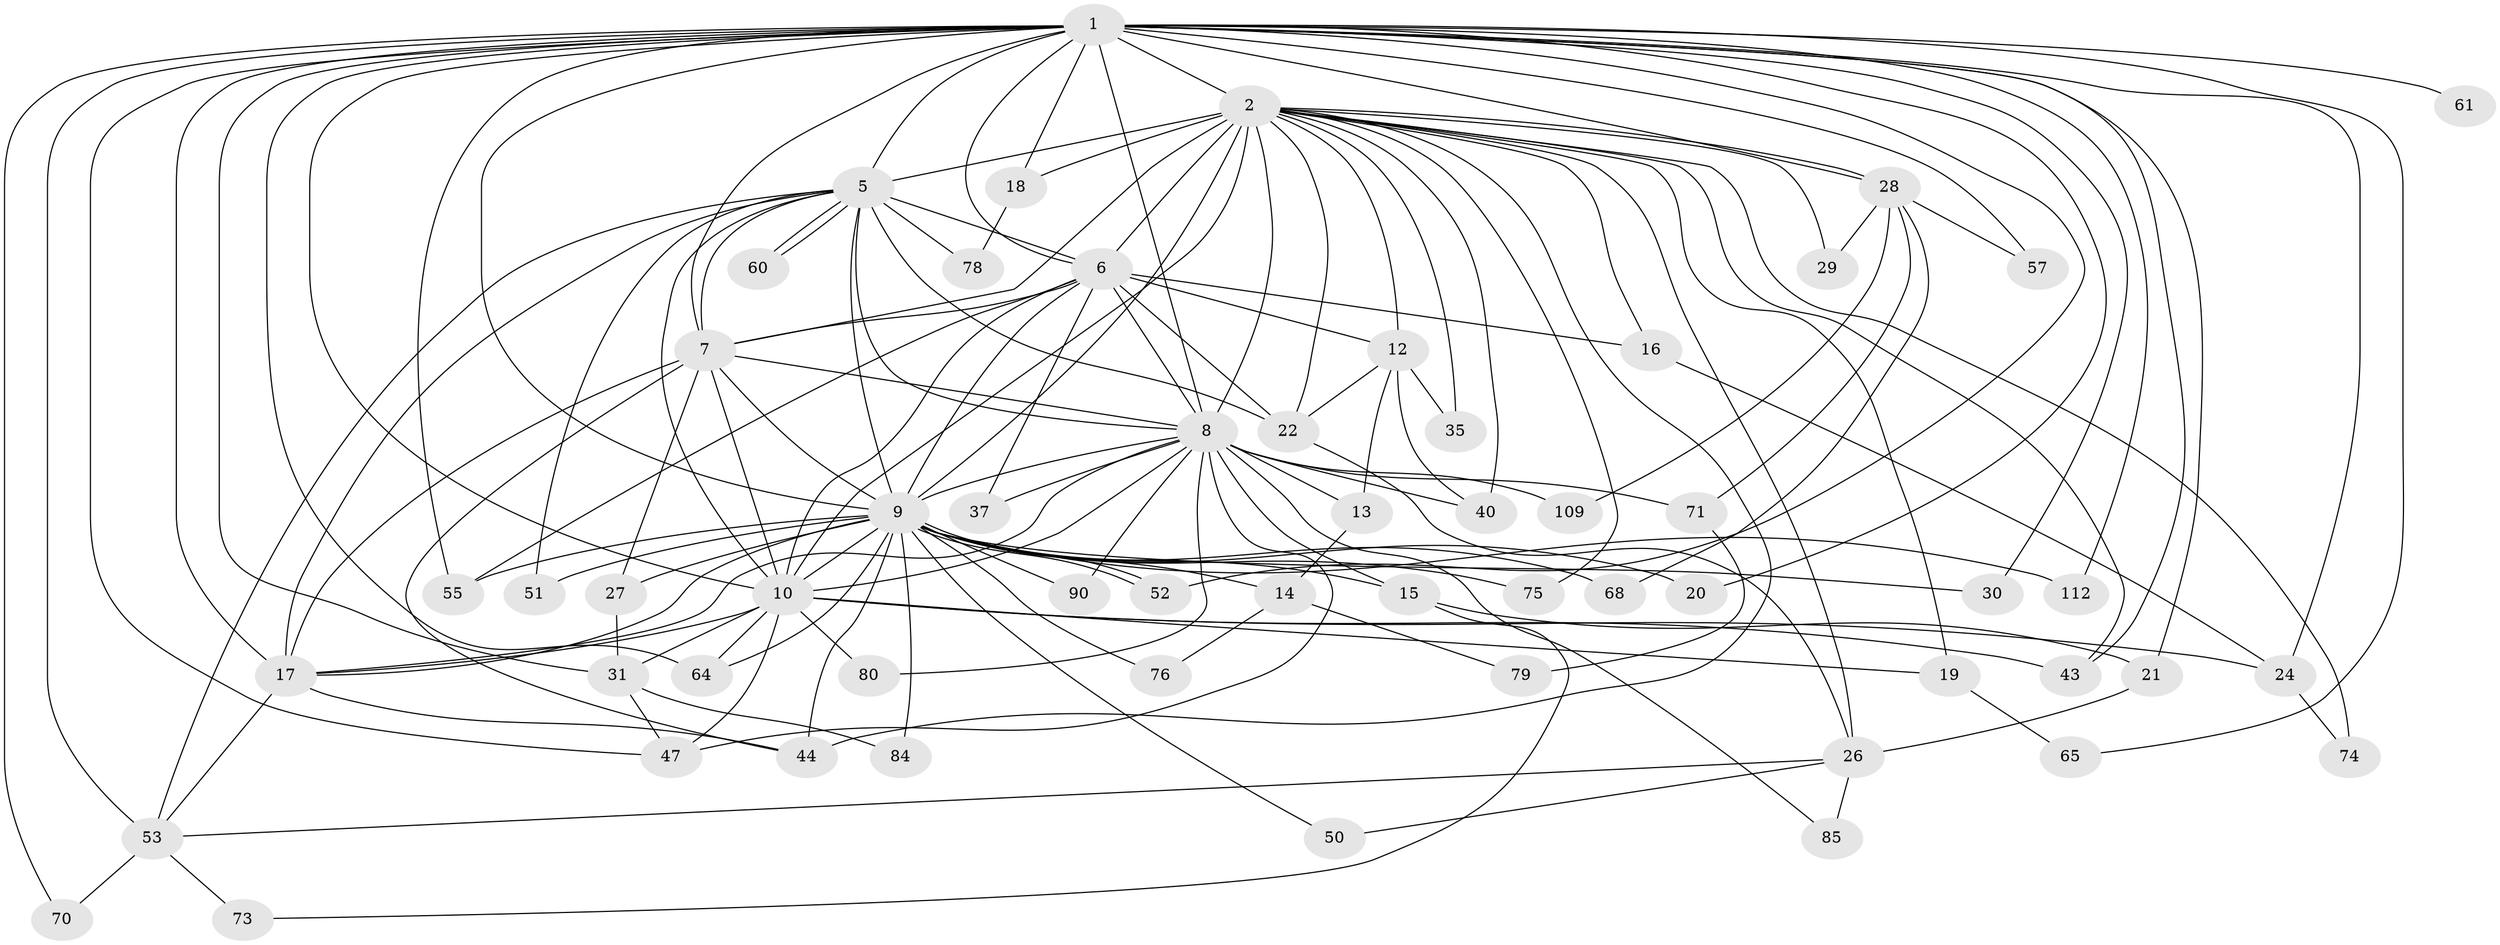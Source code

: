 // original degree distribution, {20: 0.017391304347826087, 26: 0.017391304347826087, 18: 0.008695652173913044, 27: 0.008695652173913044, 19: 0.008695652173913044, 17: 0.008695652173913044, 12: 0.008695652173913044, 33: 0.008695652173913044, 2: 0.5304347826086957, 6: 0.017391304347826087, 3: 0.21739130434782608, 4: 0.08695652173913043, 9: 0.008695652173913044, 5: 0.034782608695652174, 7: 0.017391304347826087}
// Generated by graph-tools (version 1.1) at 2025/13/03/09/25 04:13:59]
// undirected, 57 vertices, 145 edges
graph export_dot {
graph [start="1"]
  node [color=gray90,style=filled];
  1 [super="+32+4+11"];
  2 [super="+72+25+3+98+62+34+54+38"];
  5 [super="+39+77+94+115+49"];
  6;
  7;
  8;
  9;
  10;
  12;
  13;
  14;
  15;
  16;
  17 [super="+97+46+41+58"];
  18;
  19;
  20;
  21;
  22 [super="+113+63"];
  24 [super="+42"];
  26;
  27;
  28;
  29;
  30;
  31 [super="+107"];
  35;
  37;
  40 [super="+82"];
  43 [super="+45"];
  44 [super="+67"];
  47 [super="+86+108"];
  50;
  51;
  52;
  53 [super="+91+66"];
  55 [super="+59"];
  57;
  60;
  61;
  64 [super="+83"];
  65;
  68 [super="+88"];
  70;
  71;
  73;
  74;
  75;
  76;
  78;
  79;
  80;
  84;
  85;
  90 [super="+105"];
  109;
  112;
  1 -- 2 [weight=10];
  1 -- 5 [weight=3];
  1 -- 6 [weight=3];
  1 -- 7 [weight=2];
  1 -- 8 [weight=4];
  1 -- 9 [weight=3];
  1 -- 10 [weight=4];
  1 -- 17 [weight=2];
  1 -- 31 [weight=2];
  1 -- 55;
  1 -- 61 [weight=2];
  1 -- 64;
  1 -- 112;
  1 -- 43;
  1 -- 65;
  1 -- 70;
  1 -- 18;
  1 -- 20;
  1 -- 21;
  1 -- 24;
  1 -- 28;
  1 -- 30;
  1 -- 47 [weight=2];
  1 -- 52;
  1 -- 57;
  1 -- 53;
  2 -- 5 [weight=3];
  2 -- 6 [weight=2];
  2 -- 7 [weight=2];
  2 -- 8 [weight=5];
  2 -- 9 [weight=2];
  2 -- 10 [weight=2];
  2 -- 12;
  2 -- 16;
  2 -- 18;
  2 -- 19;
  2 -- 28;
  2 -- 26 [weight=2];
  2 -- 44 [weight=2];
  2 -- 74;
  2 -- 75;
  2 -- 29;
  2 -- 35;
  2 -- 43;
  2 -- 40 [weight=2];
  2 -- 22;
  5 -- 6 [weight=3];
  5 -- 7;
  5 -- 8 [weight=2];
  5 -- 9 [weight=3];
  5 -- 10;
  5 -- 60;
  5 -- 60;
  5 -- 51;
  5 -- 78;
  5 -- 22;
  5 -- 53;
  5 -- 17;
  6 -- 7;
  6 -- 8;
  6 -- 9;
  6 -- 10;
  6 -- 12;
  6 -- 16;
  6 -- 22;
  6 -- 37;
  6 -- 55;
  7 -- 8;
  7 -- 9;
  7 -- 10;
  7 -- 27;
  7 -- 44;
  7 -- 17;
  8 -- 9;
  8 -- 10;
  8 -- 13;
  8 -- 15;
  8 -- 37;
  8 -- 40;
  8 -- 47;
  8 -- 71;
  8 -- 80;
  8 -- 85;
  8 -- 90;
  8 -- 109;
  8 -- 17;
  9 -- 10;
  9 -- 14;
  9 -- 15;
  9 -- 20;
  9 -- 27;
  9 -- 30;
  9 -- 50;
  9 -- 51;
  9 -- 52;
  9 -- 52;
  9 -- 55;
  9 -- 68;
  9 -- 75;
  9 -- 76;
  9 -- 84;
  9 -- 90 [weight=2];
  9 -- 112;
  9 -- 64;
  9 -- 44;
  9 -- 17 [weight=2];
  10 -- 17;
  10 -- 19;
  10 -- 24;
  10 -- 43;
  10 -- 47 [weight=2];
  10 -- 64;
  10 -- 80;
  10 -- 31;
  12 -- 13;
  12 -- 22;
  12 -- 35;
  12 -- 40;
  13 -- 14;
  14 -- 76;
  14 -- 79;
  15 -- 21;
  15 -- 73;
  16 -- 24;
  17 -- 53;
  17 -- 44;
  18 -- 78;
  19 -- 65;
  21 -- 26;
  22 -- 26;
  24 -- 74;
  26 -- 50;
  26 -- 53;
  26 -- 85;
  27 -- 31;
  28 -- 29;
  28 -- 57;
  28 -- 68;
  28 -- 71;
  28 -- 109;
  31 -- 84;
  31 -- 47;
  53 -- 70;
  53 -- 73;
  71 -- 79;
}

